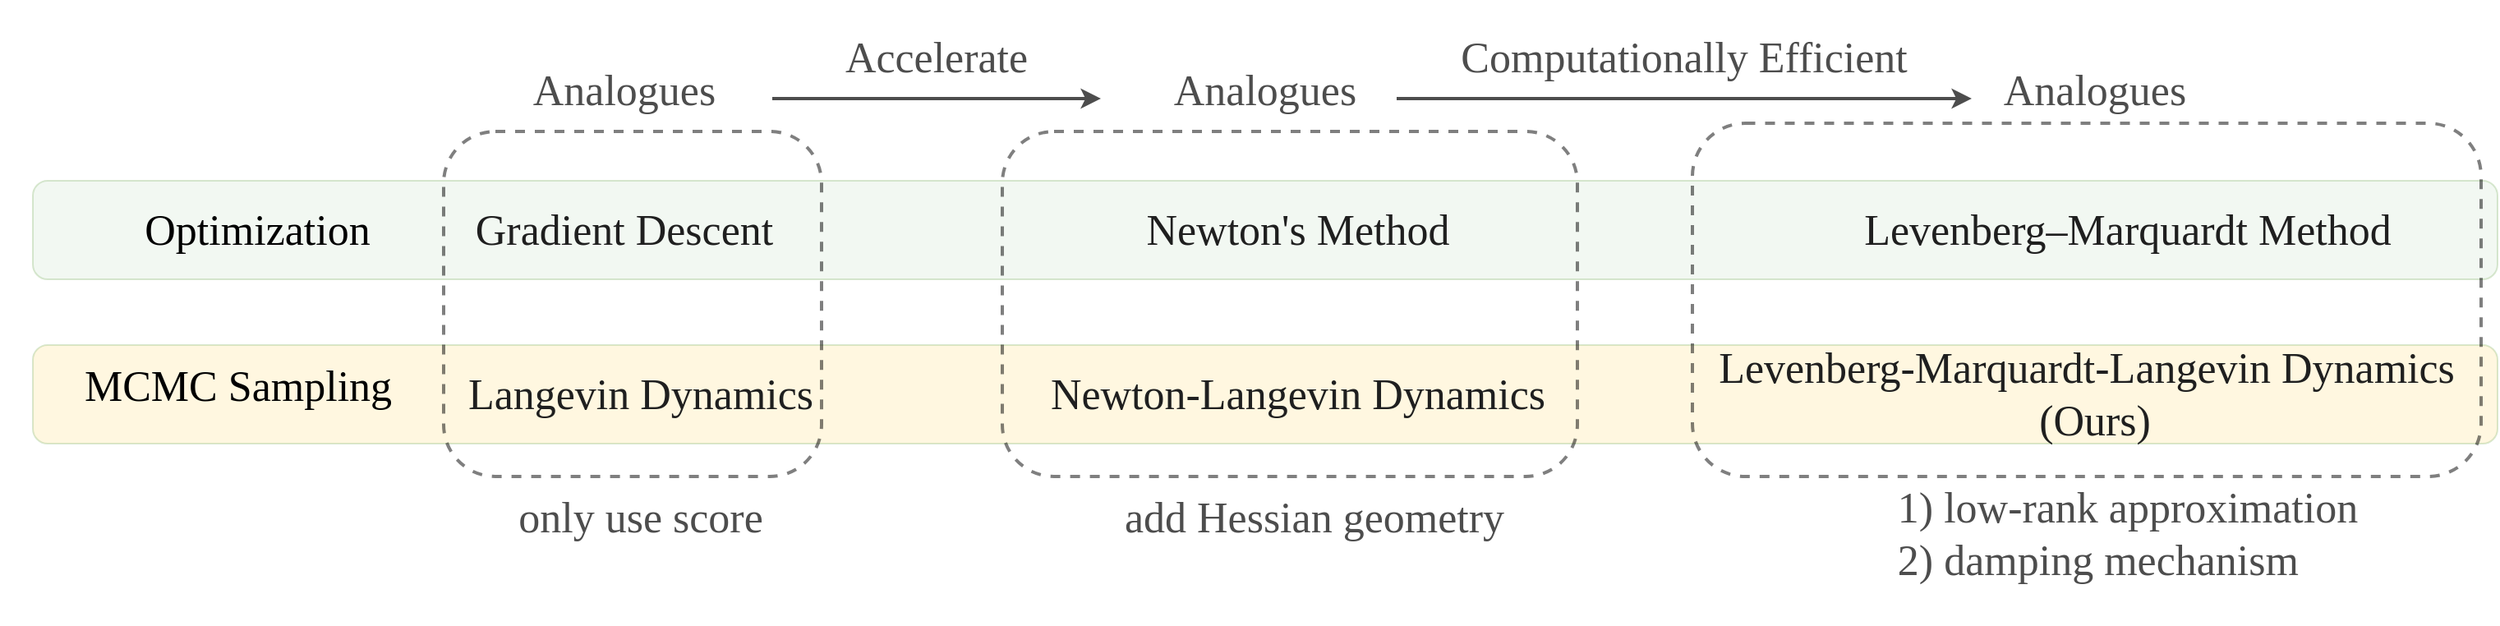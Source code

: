 <mxfile version="24.8.6">
  <diagram name="第 1 页" id="AqxzG7m0g4bZ2bkXmMBC">
    <mxGraphModel dx="1722" dy="1066" grid="1" gridSize="10" guides="1" tooltips="1" connect="1" arrows="1" fold="1" page="1" pageScale="1" pageWidth="1654" pageHeight="1169" math="0" shadow="0">
      <root>
        <mxCell id="0" />
        <mxCell id="1" parent="0" />
        <mxCell id="GNqJ07BhzFK_fjSl9vvM-20" value="&lt;div style=&quot;text-align: left; font-size: 26px;&quot;&gt;&lt;font color=&quot;#4d4d4d&quot; style=&quot;font-size: 26px;&quot;&gt;Analogues&lt;/font&gt;&lt;br style=&quot;font-size: 26px;&quot;&gt;&lt;/div&gt;" style="rounded=1;whiteSpace=wrap;html=1;fillColor=none;strokeColor=none;opacity=30;gradientColor=none;fontFamily=Times New Roman;fontSize=26;" parent="1" vertex="1">
          <mxGeometry x="290" y="230" width="300" height="110" as="geometry" />
        </mxCell>
        <mxCell id="BzcaFJo_kOcus-iFu_HU-1" value="&lt;div style=&quot;text-align: left; font-size: 26px;&quot;&gt;&lt;span style=&quot;color: rgb(77, 77, 77); font-size: 26px;&quot;&gt;Analogues&lt;/span&gt;&lt;br style=&quot;font-size: 26px;&quot;&gt;&lt;/div&gt;" style="rounded=1;whiteSpace=wrap;html=1;fillColor=none;strokeColor=none;opacity=30;gradientColor=none;fontFamily=Times New Roman;fontSize=26;" parent="1" vertex="1">
          <mxGeometry x="680" y="230" width="300" height="110" as="geometry" />
        </mxCell>
        <mxCell id="BzcaFJo_kOcus-iFu_HU-6" value="&lt;div style=&quot;text-align: left; font-size: 26px;&quot;&gt;&lt;span style=&quot;color: rgb(77, 77, 77); font-size: 26px;&quot;&gt;Analogues&lt;/span&gt;&lt;br style=&quot;font-size: 26px;&quot;&gt;&lt;/div&gt;" style="rounded=1;whiteSpace=wrap;html=1;fillColor=none;strokeColor=none;opacity=30;gradientColor=none;fontFamily=Times New Roman;fontSize=26;" parent="1" vertex="1">
          <mxGeometry x="1185" y="230" width="300" height="110" as="geometry" />
        </mxCell>
        <mxCell id="BzcaFJo_kOcus-iFu_HU-8" value="" style="endArrow=classic;html=1;rounded=0;strokeWidth=2;strokeColor=#4D4D4D;" parent="1" edge="1">
          <mxGeometry width="50" height="50" relative="1" as="geometry">
            <mxPoint x="530" y="290" as="sourcePoint" />
            <mxPoint x="730" y="290" as="targetPoint" />
          </mxGeometry>
        </mxCell>
        <mxCell id="BzcaFJo_kOcus-iFu_HU-9" value="" style="endArrow=classic;html=1;rounded=0;strokeWidth=2;strokeColor=#4D4D4D;" parent="1" edge="1">
          <mxGeometry width="50" height="50" relative="1" as="geometry">
            <mxPoint x="910" y="290" as="sourcePoint" />
            <mxPoint x="1260" y="290" as="targetPoint" />
          </mxGeometry>
        </mxCell>
        <mxCell id="BzcaFJo_kOcus-iFu_HU-10" value="&lt;font color=&quot;#4d4d4d&quot; style=&quot;font-size: 26px;&quot;&gt;Accelerate&lt;/font&gt;" style="text;html=1;align=center;verticalAlign=middle;whiteSpace=wrap;rounded=0;fontFamily=Times New Roman;fontSize=26;" parent="1" vertex="1">
          <mxGeometry x="600" y="250" width="60" height="30" as="geometry" />
        </mxCell>
        <mxCell id="BzcaFJo_kOcus-iFu_HU-11" value="&lt;font color=&quot;#4d4d4d&quot; style=&quot;font-size: 26px;&quot;&gt;Computationally Efficient&lt;/font&gt;" style="text;html=1;align=center;verticalAlign=middle;whiteSpace=wrap;rounded=0;fontFamily=Times New Roman;fontSize=26;" parent="1" vertex="1">
          <mxGeometry x="930" y="250" width="310" height="30" as="geometry" />
        </mxCell>
        <mxCell id="GNqJ07BhzFK_fjSl9vvM-1" value="" style="rounded=1;whiteSpace=wrap;html=1;fillColor=#d5e8d4;strokeColor=#82b366;opacity=30;" parent="1" vertex="1">
          <mxGeometry x="80" y="340" width="1500" height="60" as="geometry" />
        </mxCell>
        <mxCell id="GNqJ07BhzFK_fjSl9vvM-2" value="" style="rounded=1;whiteSpace=wrap;html=1;fillColor=#FFE599;strokeColor=#82b366;opacity=30;" parent="1" vertex="1">
          <mxGeometry x="80" y="440" width="1500" height="60" as="geometry" />
        </mxCell>
        <mxCell id="GNqJ07BhzFK_fjSl9vvM-4" value="" style="rounded=1;whiteSpace=wrap;html=1;fillColor=none;strokeColor=#000000;opacity=50;dashed=1;strokeWidth=2;" parent="1" vertex="1">
          <mxGeometry x="330" y="310" width="230" height="210" as="geometry" />
        </mxCell>
        <mxCell id="GNqJ07BhzFK_fjSl9vvM-6" value="&lt;font style=&quot;font-size: 26px;&quot;&gt;Optimization&amp;nbsp;&lt;/font&gt;" style="text;html=1;align=center;verticalAlign=middle;whiteSpace=wrap;rounded=0;fontFamily=Times New Roman;fontSize=26;" parent="1" vertex="1">
          <mxGeometry x="190" y="335" width="60" height="70" as="geometry" />
        </mxCell>
        <mxCell id="GNqJ07BhzFK_fjSl9vvM-7" value="&lt;font style=&quot;font-size: 26px;&quot;&gt;MCMC Sampling&lt;/font&gt;" style="text;html=1;align=center;verticalAlign=middle;whiteSpace=wrap;rounded=0;fontFamily=Times New Roman;fontSize=26;" parent="1" vertex="1">
          <mxGeometry x="60" y="450" width="290" height="30" as="geometry" />
        </mxCell>
        <mxCell id="GNqJ07BhzFK_fjSl9vvM-14" value="&lt;div style=&quot;text-align: left; font-size: 26px;&quot;&gt;&lt;span style=&quot;background-color: initial; font-size: 26px;&quot;&gt;&lt;font style=&quot;font-size: 26px;&quot; color=&quot;#1f1f1f&quot;&gt;&lt;span style=&quot;font-size: 26px;&quot;&gt;Langevin Dynamics&lt;/span&gt;&lt;/font&gt;&lt;/span&gt;&lt;/div&gt;" style="rounded=1;whiteSpace=wrap;html=1;fillColor=none;strokeColor=none;opacity=30;gradientColor=none;fontStyle=0;fontFamily=Times New Roman;fontSize=26;" parent="1" vertex="1">
          <mxGeometry x="300" y="415" width="300" height="110" as="geometry" />
        </mxCell>
        <mxCell id="GNqJ07BhzFK_fjSl9vvM-12" value="&lt;span style=&quot;color: rgb(31, 31, 31); text-align: left; font-size: 26px;&quot;&gt;&lt;font style=&quot;font-size: 26px;&quot;&gt;&lt;span style=&quot;font-size: 26px;&quot;&gt;Gradient Descent&lt;/span&gt;&lt;/font&gt;&lt;/span&gt;" style="rounded=1;whiteSpace=wrap;html=1;fillColor=none;strokeColor=none;opacity=30;gradientColor=none;fontStyle=0;fontFamily=Times New Roman;fontSize=26;" parent="1" vertex="1">
          <mxGeometry x="290" y="315" width="300" height="110" as="geometry" />
        </mxCell>
        <mxCell id="GNqJ07BhzFK_fjSl9vvM-16" value="" style="rounded=1;whiteSpace=wrap;html=1;fillColor=none;strokeColor=#000000;opacity=50;dashed=1;strokeWidth=2;" parent="1" vertex="1">
          <mxGeometry x="670" y="310" width="350" height="210" as="geometry" />
        </mxCell>
        <mxCell id="GNqJ07BhzFK_fjSl9vvM-17" value="&lt;span style=&quot;color: rgb(31, 31, 31); text-align: left; font-size: 26px;&quot;&gt;&lt;font style=&quot;font-size: 26px;&quot;&gt;&lt;span style=&quot;font-size: 26px;&quot;&gt;Newton&#39;s Method&lt;/span&gt;&lt;/font&gt;&lt;/span&gt;" style="rounded=1;whiteSpace=wrap;html=1;fillColor=none;strokeColor=none;opacity=30;gradientColor=none;fontStyle=0;fontFamily=Times New Roman;fontSize=26;" parent="1" vertex="1">
          <mxGeometry x="700" y="315" width="300" height="110" as="geometry" />
        </mxCell>
        <mxCell id="GNqJ07BhzFK_fjSl9vvM-18" value="&lt;div style=&quot;text-align: left; font-size: 26px;&quot;&gt;&lt;span style=&quot;background-color: initial; font-size: 26px;&quot;&gt;&lt;font style=&quot;font-size: 26px;&quot; color=&quot;#1f1f1f&quot;&gt;&lt;span style=&quot;font-size: 26px;&quot;&gt;Newton-Langevin Dynamics&lt;/span&gt;&lt;/font&gt;&lt;/span&gt;&lt;/div&gt;" style="rounded=1;whiteSpace=wrap;html=1;fillColor=none;strokeColor=none;opacity=30;gradientColor=none;fontStyle=0;fontFamily=Times New Roman;fontSize=26;" parent="1" vertex="1">
          <mxGeometry x="670" y="415" width="360" height="110" as="geometry" />
        </mxCell>
        <mxCell id="BzcaFJo_kOcus-iFu_HU-2" value="" style="rounded=1;whiteSpace=wrap;html=1;fillColor=none;strokeColor=#000000;opacity=50;dashed=1;strokeWidth=2;" parent="1" vertex="1">
          <mxGeometry x="1090" y="305" width="480" height="215" as="geometry" />
        </mxCell>
        <mxCell id="BzcaFJo_kOcus-iFu_HU-3" value="&lt;span style=&quot;text-align: left; font-size: 26px;&quot;&gt;&lt;font style=&quot;font-size: 26px;&quot;&gt;&lt;font style=&quot;font-size: 26px;&quot; color=&quot;#1f1f1f&quot;&gt;&lt;span style=&quot;font-size: 26px;&quot;&gt;Levenberg–Marquardt&amp;nbsp;Method&lt;/span&gt;&lt;/font&gt;&lt;/font&gt;&lt;/span&gt;" style="rounded=1;whiteSpace=wrap;html=1;fillColor=none;strokeColor=none;opacity=30;gradientColor=none;fontStyle=0;fontFamily=Times New Roman;fontSize=26;" parent="1" vertex="1">
          <mxGeometry x="1130" y="315" width="450" height="110" as="geometry" />
        </mxCell>
        <mxCell id="BzcaFJo_kOcus-iFu_HU-4" value="&lt;div style=&quot;text-align: left;&quot;&gt;&lt;font style=&quot;&quot;&gt;&lt;span style=&quot;background-color: initial; text-align: center;&quot;&gt;&lt;font color=&quot;#1f1f1f&quot;&gt;Levenberg-Marquardt-Langevin&lt;/font&gt;&lt;/span&gt;&lt;span style=&quot;font-size: 26px;&quot;&gt;&lt;span style=&quot;background-color: initial; font-size: 26px;&quot;&gt;&lt;font style=&quot;font-size: 26px;&quot; color=&quot;#1f1f1f&quot;&gt;&amp;nbsp;Dynamics&lt;/font&gt;&lt;/span&gt;&lt;/span&gt;&lt;/font&gt;&lt;/div&gt;&lt;div style=&quot;text-align: left; font-size: 26px;&quot;&gt;&lt;span style=&quot;background-color: initial; font-size: 26px;&quot;&gt;&lt;font style=&quot;font-size: 26px;&quot; color=&quot;#1f1f1f&quot;&gt;&lt;span style=&quot;font-size: 26px;&quot;&gt;&amp;nbsp; &amp;nbsp; &amp;nbsp; &amp;nbsp; &amp;nbsp; &amp;nbsp; &amp;nbsp; &amp;nbsp; &amp;nbsp; &amp;nbsp; &amp;nbsp; &amp;nbsp; &amp;nbsp; &amp;nbsp; &amp;nbsp;&amp;nbsp;&lt;/span&gt;(Ours)&lt;/font&gt;&lt;/span&gt;&lt;/div&gt;" style="rounded=1;whiteSpace=wrap;html=1;fillColor=none;strokeColor=none;opacity=30;gradientColor=none;fontStyle=0;fontFamily=Times New Roman;fontSize=26;" parent="1" vertex="1">
          <mxGeometry x="1101.25" y="415" width="457.5" height="110" as="geometry" />
        </mxCell>
        <mxCell id="hu-aVfQ1h1uBg1m3EEwn-3" value="&lt;div style=&quot;text-align: left; font-size: 26px;&quot;&gt;&lt;font color=&quot;#4d4d4d&quot; style=&quot;font-size: 26px;&quot;&gt;only use score&lt;/font&gt;&lt;br style=&quot;font-size: 26px;&quot;&gt;&lt;/div&gt;" style="rounded=1;whiteSpace=wrap;html=1;fillColor=none;strokeColor=none;opacity=30;gradientColor=none;fontFamily=Times New Roman;fontSize=26;" parent="1" vertex="1">
          <mxGeometry x="300" y="490" width="300" height="110" as="geometry" />
        </mxCell>
        <mxCell id="hu-aVfQ1h1uBg1m3EEwn-4" value="&lt;div style=&quot;text-align: left; font-size: 26px;&quot;&gt;&lt;font color=&quot;#4d4d4d&quot; style=&quot;font-size: 26px;&quot;&gt;add Hessian geometry&lt;/font&gt;&lt;br style=&quot;font-size: 26px;&quot;&gt;&lt;/div&gt;" style="rounded=1;whiteSpace=wrap;html=1;fillColor=none;strokeColor=none;opacity=30;gradientColor=none;fontFamily=Times New Roman;fontSize=26;" parent="1" vertex="1">
          <mxGeometry x="710" y="490" width="300" height="110" as="geometry" />
        </mxCell>
        <mxCell id="hu-aVfQ1h1uBg1m3EEwn-5" value="&lt;div style=&quot;text-align: left; font-size: 26px;&quot;&gt;&lt;font color=&quot;#4d4d4d&quot;&gt;1) low-rank approximation&lt;/font&gt;&lt;/div&gt;&lt;div style=&quot;text-align: left; font-size: 26px;&quot;&gt;&lt;font color=&quot;#4d4d4d&quot;&gt;2) damping mechanism&lt;/font&gt;&lt;/div&gt;" style="rounded=1;whiteSpace=wrap;html=1;fillColor=none;strokeColor=none;opacity=30;gradientColor=none;fontFamily=Times New Roman;fontSize=26;" parent="1" vertex="1">
          <mxGeometry x="1160" y="500" width="390" height="110" as="geometry" />
        </mxCell>
      </root>
    </mxGraphModel>
  </diagram>
</mxfile>
